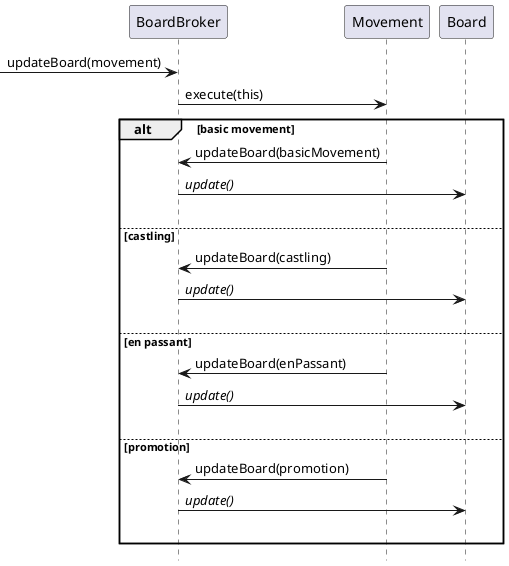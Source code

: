 @startuml

[-> BoardBroker: updateBoard(movement)
BoardBroker -> Movement: execute(this)
alt basic movement
	Movement -> BoardBroker: updateBoard(basicMovement)
	BoardBroker -> Board: //update()//
	|||
else castling
	Movement -> BoardBroker: updateBoard(castling)
	BoardBroker -> Board: //update()//
	|||
else en passant
	Movement -> BoardBroker: updateBoard(enPassant)
	BoardBroker -> Board: //update()//
	|||
else promotion
	Movement -> BoardBroker: updateBoard(promotion)
	BoardBroker -> Board: //update()//
	|||
end

hide footbox
@enduml